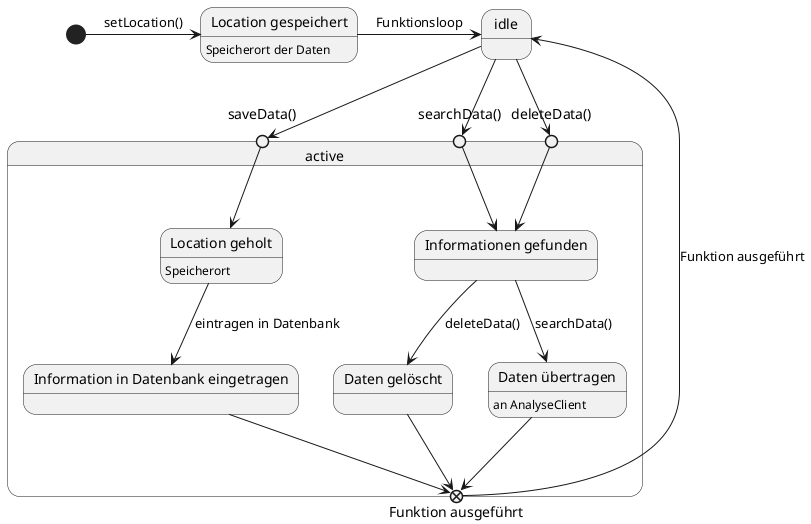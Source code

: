 @startuml speichermedium

state "Location gespeichert" as lgs : Speicherort der Daten
state "idle" as i
state active {
    state "Location geholt" as lgh : Speicherort
    state "Informationen gefunden" as ig
    state "Information in Datenbank eingetragen" as ide
    state "Daten gelöscht" as dg
    state "Daten übertragen" as du : an AnalyseClient
    state "Funktion ausgeführt"  as fa <<exitPoint>>
    state "saveData()"  as sad <<entryPoint>>
    state "searchData()"  as sed <<entryPoint>>
    state "deleteData()"  as ded <<entryPoint>>
}

[*] -r-> lgs : setLocation()
lgs -r-> i : Funktionsloop
i --> sed
i --> ded
sed --> ig
ded --> ig
ig --> dg : deleteData()
ig --> du : searchData()
du --> fa
dg --> fa
i --> sad
sad --> lgh
lgh --> ide : eintragen in Datenbank
ide --> fa
fa --> i : Funktion ausgeführt

@enduml
